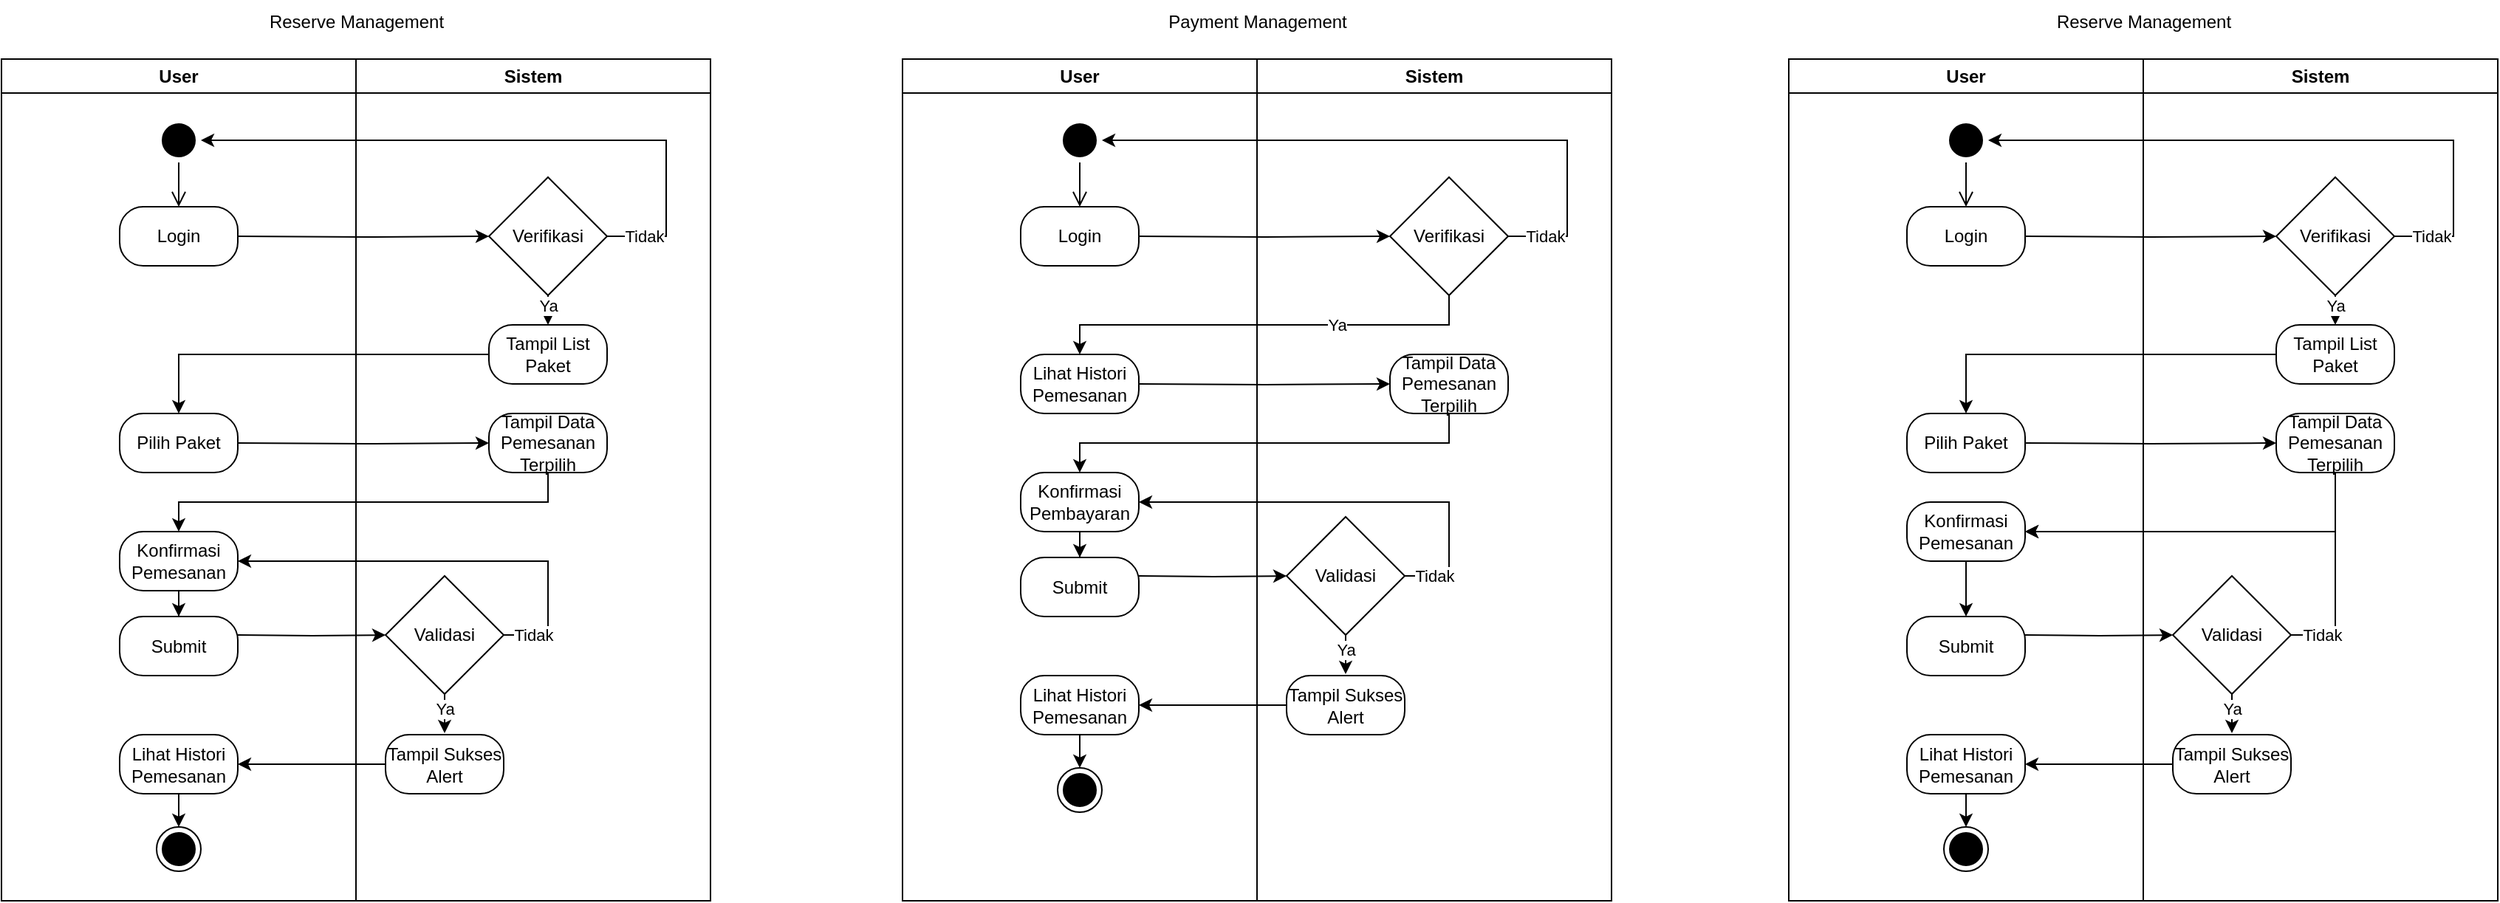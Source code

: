 <mxfile version="21.3.5" type="github">
  <diagram name="Page-1" id="RA8yZGv-ZoPuXi_oiTvQ">
    <mxGraphModel dx="-1170" dy="611" grid="1" gridSize="10" guides="1" tooltips="1" connect="1" arrows="1" fold="1" page="1" pageScale="1" pageWidth="827" pageHeight="1169" math="0" shadow="0">
      <root>
        <mxCell id="0" />
        <mxCell id="1" parent="0" />
        <mxCell id="0CS6tqCQIEhZepHbCGoQ-1" value="User" style="swimlane;whiteSpace=wrap;startSize=23;" vertex="1" parent="1">
          <mxGeometry x="3030" y="120" width="240" height="570" as="geometry" />
        </mxCell>
        <mxCell id="0CS6tqCQIEhZepHbCGoQ-2" value="" style="ellipse;shape=startState;fillColor=#000000;strokeColor=#000000;" vertex="1" parent="0CS6tqCQIEhZepHbCGoQ-1">
          <mxGeometry x="105" y="40" width="30" height="30" as="geometry" />
        </mxCell>
        <mxCell id="0CS6tqCQIEhZepHbCGoQ-3" value="" style="edgeStyle=elbowEdgeStyle;elbow=horizontal;verticalAlign=bottom;endArrow=open;endSize=8;strokeColor=#000000;endFill=1;rounded=0;entryX=0.5;entryY=0;entryDx=0;entryDy=0;entryPerimeter=0;" edge="1" parent="0CS6tqCQIEhZepHbCGoQ-1">
          <mxGeometry x="100" y="40" as="geometry">
            <mxPoint x="115" y="100" as="targetPoint" />
            <mxPoint x="114.714" y="100" as="sourcePoint" />
          </mxGeometry>
        </mxCell>
        <mxCell id="0CS6tqCQIEhZepHbCGoQ-4" value="" style="edgeStyle=elbowEdgeStyle;elbow=horizontal;verticalAlign=bottom;endArrow=open;endSize=8;strokeColor=#000000;endFill=1;rounded=0;entryX=0.5;entryY=0;entryDx=0;entryDy=0;entryPerimeter=0;" edge="1" parent="0CS6tqCQIEhZepHbCGoQ-1" source="0CS6tqCQIEhZepHbCGoQ-2">
          <mxGeometry x="100" y="40" as="geometry">
            <mxPoint x="120" y="100" as="targetPoint" />
            <mxPoint x="155" y="190" as="sourcePoint" />
          </mxGeometry>
        </mxCell>
        <mxCell id="0CS6tqCQIEhZepHbCGoQ-5" value="Login" style="rounded=1;whiteSpace=wrap;html=1;arcSize=40;fontColor=#000000;fillColor=#FFFFFF;strokeColor=#000000;" vertex="1" parent="0CS6tqCQIEhZepHbCGoQ-1">
          <mxGeometry x="80" y="100" width="80" height="40" as="geometry" />
        </mxCell>
        <mxCell id="0CS6tqCQIEhZepHbCGoQ-6" value="Pilih Paket" style="rounded=1;whiteSpace=wrap;html=1;arcSize=40;fontColor=#000000;fillColor=#FFFFFF;strokeColor=#000000;" vertex="1" parent="0CS6tqCQIEhZepHbCGoQ-1">
          <mxGeometry x="80" y="240" width="80" height="40" as="geometry" />
        </mxCell>
        <mxCell id="0CS6tqCQIEhZepHbCGoQ-7" value="" style="edgeStyle=orthogonalEdgeStyle;rounded=0;orthogonalLoop=1;jettySize=auto;html=1;" edge="1" parent="0CS6tqCQIEhZepHbCGoQ-1" source="0CS6tqCQIEhZepHbCGoQ-8" target="0CS6tqCQIEhZepHbCGoQ-9">
          <mxGeometry relative="1" as="geometry" />
        </mxCell>
        <mxCell id="0CS6tqCQIEhZepHbCGoQ-8" value="Konfirmasi Pemesanan" style="rounded=1;whiteSpace=wrap;html=1;arcSize=40;fontColor=#000000;fillColor=#FFFFFF;strokeColor=#000000;" vertex="1" parent="0CS6tqCQIEhZepHbCGoQ-1">
          <mxGeometry x="80" y="320" width="80" height="40" as="geometry" />
        </mxCell>
        <mxCell id="0CS6tqCQIEhZepHbCGoQ-9" value="Submit" style="rounded=1;whiteSpace=wrap;html=1;arcSize=40;fontColor=#000000;fillColor=#FFFFFF;strokeColor=#000000;" vertex="1" parent="0CS6tqCQIEhZepHbCGoQ-1">
          <mxGeometry x="80" y="377.5" width="80" height="40" as="geometry" />
        </mxCell>
        <mxCell id="0CS6tqCQIEhZepHbCGoQ-18" value="Lihat Histori Pemesanan" style="rounded=1;whiteSpace=wrap;html=1;arcSize=40;fontColor=#000000;fillColor=#FFFFFF;strokeColor=#000000;" vertex="1" parent="0CS6tqCQIEhZepHbCGoQ-1">
          <mxGeometry x="80" y="457.5" width="80" height="40" as="geometry" />
        </mxCell>
        <mxCell id="0CS6tqCQIEhZepHbCGoQ-19" value="" style="ellipse;shape=endState;fillColor=#000000;strokeColor=#000000;" vertex="1" parent="0CS6tqCQIEhZepHbCGoQ-1">
          <mxGeometry x="105" y="520" width="30" height="30" as="geometry" />
        </mxCell>
        <mxCell id="0CS6tqCQIEhZepHbCGoQ-25" value="" style="edgeStyle=orthogonalEdgeStyle;rounded=0;orthogonalLoop=1;jettySize=auto;html=1;" edge="1" parent="0CS6tqCQIEhZepHbCGoQ-1" source="0CS6tqCQIEhZepHbCGoQ-18" target="0CS6tqCQIEhZepHbCGoQ-19">
          <mxGeometry relative="1" as="geometry" />
        </mxCell>
        <mxCell id="0CS6tqCQIEhZepHbCGoQ-10" value="Sistem" style="swimlane;whiteSpace=wrap;startSize=23;" vertex="1" parent="1">
          <mxGeometry x="3270" y="120" width="240" height="570" as="geometry" />
        </mxCell>
        <mxCell id="0CS6tqCQIEhZepHbCGoQ-11" value="Ya" style="edgeStyle=orthogonalEdgeStyle;rounded=0;orthogonalLoop=1;jettySize=auto;html=1;entryX=0.5;entryY=0;entryDx=0;entryDy=0;exitX=0.5;exitY=1;exitDx=0;exitDy=0;" edge="1" parent="0CS6tqCQIEhZepHbCGoQ-10" source="0CS6tqCQIEhZepHbCGoQ-14" target="0CS6tqCQIEhZepHbCGoQ-16">
          <mxGeometry x="-0.333" relative="1" as="geometry">
            <mxPoint x="135" y="180" as="targetPoint" />
            <mxPoint as="offset" />
            <mxPoint x="130.0" y="155" as="sourcePoint" />
          </mxGeometry>
        </mxCell>
        <mxCell id="0CS6tqCQIEhZepHbCGoQ-14" value="Verifikasi" style="rhombus;whiteSpace=wrap;html=1;" vertex="1" parent="0CS6tqCQIEhZepHbCGoQ-10">
          <mxGeometry x="90" y="80" width="80" height="80" as="geometry" />
        </mxCell>
        <mxCell id="0CS6tqCQIEhZepHbCGoQ-15" value="Validasi" style="rhombus;whiteSpace=wrap;html=1;" vertex="1" parent="0CS6tqCQIEhZepHbCGoQ-10">
          <mxGeometry x="20" y="350" width="80" height="80" as="geometry" />
        </mxCell>
        <mxCell id="0CS6tqCQIEhZepHbCGoQ-16" value="Tampil List Paket" style="rounded=1;whiteSpace=wrap;html=1;arcSize=40;fontColor=#000000;fillColor=#FFFFFF;strokeColor=#000000;" vertex="1" parent="0CS6tqCQIEhZepHbCGoQ-10">
          <mxGeometry x="90" y="180" width="80" height="40" as="geometry" />
        </mxCell>
        <mxCell id="0CS6tqCQIEhZepHbCGoQ-17" value="Tampil Data Pemesanan Terpilih" style="rounded=1;whiteSpace=wrap;html=1;arcSize=40;fontColor=#000000;fillColor=#FFFFFF;strokeColor=#000000;" vertex="1" parent="0CS6tqCQIEhZepHbCGoQ-10">
          <mxGeometry x="90" y="240" width="80" height="40" as="geometry" />
        </mxCell>
        <mxCell id="0CS6tqCQIEhZepHbCGoQ-22" value="Ya" style="edgeStyle=orthogonalEdgeStyle;rounded=0;orthogonalLoop=1;jettySize=auto;html=1;" edge="1" parent="0CS6tqCQIEhZepHbCGoQ-10">
          <mxGeometry x="-0.2" relative="1" as="geometry">
            <mxPoint x="60" y="429.0" as="sourcePoint" />
            <mxPoint x="60" y="456.5" as="targetPoint" />
            <mxPoint as="offset" />
          </mxGeometry>
        </mxCell>
        <mxCell id="0CS6tqCQIEhZepHbCGoQ-23" value="Tampil Sukses Alert" style="rounded=1;whiteSpace=wrap;html=1;arcSize=40;fontColor=#000000;fillColor=#FFFFFF;strokeColor=#000000;" vertex="1" parent="0CS6tqCQIEhZepHbCGoQ-10">
          <mxGeometry x="20" y="457.5" width="80" height="40" as="geometry" />
        </mxCell>
        <mxCell id="0CS6tqCQIEhZepHbCGoQ-26" style="edgeStyle=orthogonalEdgeStyle;rounded=0;orthogonalLoop=1;jettySize=auto;html=1;entryX=0;entryY=0.5;entryDx=0;entryDy=0;exitX=1;exitY=0.5;exitDx=0;exitDy=0;" edge="1" parent="1" target="0CS6tqCQIEhZepHbCGoQ-14">
          <mxGeometry relative="1" as="geometry">
            <mxPoint x="3190" y="240" as="sourcePoint" />
            <mxPoint x="3350" y="230" as="targetPoint" />
          </mxGeometry>
        </mxCell>
        <mxCell id="0CS6tqCQIEhZepHbCGoQ-27" style="edgeStyle=orthogonalEdgeStyle;rounded=0;orthogonalLoop=1;jettySize=auto;html=1;entryX=0.5;entryY=0;entryDx=0;entryDy=0;exitX=0;exitY=0.5;exitDx=0;exitDy=0;" edge="1" parent="1" source="0CS6tqCQIEhZepHbCGoQ-16">
          <mxGeometry relative="1" as="geometry">
            <mxPoint x="3365" y="320" as="sourcePoint" />
            <mxPoint x="3150" y="360" as="targetPoint" />
            <Array as="points">
              <mxPoint x="3150" y="320" />
            </Array>
          </mxGeometry>
        </mxCell>
        <mxCell id="0CS6tqCQIEhZepHbCGoQ-28" value="Reserve Management" style="text;html=1;align=center;verticalAlign=middle;resizable=0;points=[];autosize=1;strokeColor=none;fillColor=none;" vertex="1" parent="1">
          <mxGeometry x="3200" y="80" width="140" height="30" as="geometry" />
        </mxCell>
        <mxCell id="0CS6tqCQIEhZepHbCGoQ-29" style="edgeStyle=orthogonalEdgeStyle;rounded=0;orthogonalLoop=1;jettySize=auto;html=1;entryX=0;entryY=0.5;entryDx=0;entryDy=0;" edge="1" parent="1" target="0CS6tqCQIEhZepHbCGoQ-17">
          <mxGeometry relative="1" as="geometry">
            <mxPoint x="3190" y="380.0" as="sourcePoint" />
            <mxPoint x="3365" y="380" as="targetPoint" />
          </mxGeometry>
        </mxCell>
        <mxCell id="0CS6tqCQIEhZepHbCGoQ-30" value="" style="endArrow=classic;html=1;rounded=0;entryX=1;entryY=0.5;entryDx=0;entryDy=0;exitX=1;exitY=0.5;exitDx=0;exitDy=0;" edge="1" parent="1" source="0CS6tqCQIEhZepHbCGoQ-14" target="0CS6tqCQIEhZepHbCGoQ-2">
          <mxGeometry relative="1" as="geometry">
            <mxPoint x="3450" y="240" as="sourcePoint" />
            <mxPoint x="3580" y="322" as="targetPoint" />
            <Array as="points">
              <mxPoint x="3480" y="240" />
              <mxPoint x="3480" y="175" />
            </Array>
          </mxGeometry>
        </mxCell>
        <mxCell id="0CS6tqCQIEhZepHbCGoQ-31" value="Tidak" style="edgeLabel;resizable=0;html=1;align=center;verticalAlign=middle;" connectable="0" vertex="1" parent="0CS6tqCQIEhZepHbCGoQ-30">
          <mxGeometry relative="1" as="geometry">
            <mxPoint x="90" y="65" as="offset" />
          </mxGeometry>
        </mxCell>
        <mxCell id="0CS6tqCQIEhZepHbCGoQ-34" value="" style="edgeStyle=orthogonalEdgeStyle;rounded=0;orthogonalLoop=1;jettySize=auto;html=1;" edge="1" parent="1" target="0CS6tqCQIEhZepHbCGoQ-15">
          <mxGeometry relative="1" as="geometry">
            <mxPoint x="3190" y="510" as="sourcePoint" />
          </mxGeometry>
        </mxCell>
        <mxCell id="0CS6tqCQIEhZepHbCGoQ-107" style="edgeStyle=orthogonalEdgeStyle;rounded=0;orthogonalLoop=1;jettySize=auto;html=1;entryX=0.5;entryY=0;entryDx=0;entryDy=0;exitX=0.5;exitY=1;exitDx=0;exitDy=0;" edge="1" parent="1" source="0CS6tqCQIEhZepHbCGoQ-17" target="0CS6tqCQIEhZepHbCGoQ-8">
          <mxGeometry relative="1" as="geometry">
            <mxPoint x="3365" y="460" as="sourcePoint" />
          </mxGeometry>
        </mxCell>
        <mxCell id="0CS6tqCQIEhZepHbCGoQ-111" style="edgeStyle=orthogonalEdgeStyle;rounded=0;orthogonalLoop=1;jettySize=auto;html=1;entryX=1;entryY=0.5;entryDx=0;entryDy=0;exitX=1;exitY=0.5;exitDx=0;exitDy=0;" edge="1" parent="1" source="0CS6tqCQIEhZepHbCGoQ-15" target="0CS6tqCQIEhZepHbCGoQ-8">
          <mxGeometry relative="1" as="geometry">
            <Array as="points">
              <mxPoint x="3400" y="510" />
              <mxPoint x="3400" y="460" />
            </Array>
          </mxGeometry>
        </mxCell>
        <mxCell id="0CS6tqCQIEhZepHbCGoQ-113" value="Tidak" style="edgeLabel;html=1;align=center;verticalAlign=middle;resizable=0;points=[];" vertex="1" connectable="0" parent="0CS6tqCQIEhZepHbCGoQ-111">
          <mxGeometry x="-0.867" relative="1" as="geometry">
            <mxPoint as="offset" />
          </mxGeometry>
        </mxCell>
        <mxCell id="0CS6tqCQIEhZepHbCGoQ-24" value="" style="edgeStyle=orthogonalEdgeStyle;rounded=0;orthogonalLoop=1;jettySize=auto;html=1;exitX=0;exitY=0.5;exitDx=0;exitDy=0;entryX=1;entryY=0.5;entryDx=0;entryDy=0;" edge="1" parent="1" source="0CS6tqCQIEhZepHbCGoQ-23" target="0CS6tqCQIEhZepHbCGoQ-18">
          <mxGeometry relative="1" as="geometry">
            <mxPoint x="3290" y="607.5" as="sourcePoint" />
            <mxPoint x="3190" y="607.5" as="targetPoint" />
          </mxGeometry>
        </mxCell>
        <mxCell id="0CS6tqCQIEhZepHbCGoQ-114" value="User" style="swimlane;whiteSpace=wrap;startSize=23;" vertex="1" parent="1">
          <mxGeometry x="3640" y="120" width="240" height="570" as="geometry" />
        </mxCell>
        <mxCell id="0CS6tqCQIEhZepHbCGoQ-115" value="" style="ellipse;shape=startState;fillColor=#000000;strokeColor=#000000;" vertex="1" parent="0CS6tqCQIEhZepHbCGoQ-114">
          <mxGeometry x="105" y="40" width="30" height="30" as="geometry" />
        </mxCell>
        <mxCell id="0CS6tqCQIEhZepHbCGoQ-116" value="" style="edgeStyle=elbowEdgeStyle;elbow=horizontal;verticalAlign=bottom;endArrow=open;endSize=8;strokeColor=#000000;endFill=1;rounded=0;entryX=0.5;entryY=0;entryDx=0;entryDy=0;entryPerimeter=0;" edge="1" parent="0CS6tqCQIEhZepHbCGoQ-114">
          <mxGeometry x="100" y="40" as="geometry">
            <mxPoint x="115" y="100" as="targetPoint" />
            <mxPoint x="114.714" y="100" as="sourcePoint" />
          </mxGeometry>
        </mxCell>
        <mxCell id="0CS6tqCQIEhZepHbCGoQ-117" value="" style="edgeStyle=elbowEdgeStyle;elbow=horizontal;verticalAlign=bottom;endArrow=open;endSize=8;strokeColor=#000000;endFill=1;rounded=0;entryX=0.5;entryY=0;entryDx=0;entryDy=0;entryPerimeter=0;" edge="1" parent="0CS6tqCQIEhZepHbCGoQ-114" source="0CS6tqCQIEhZepHbCGoQ-115">
          <mxGeometry x="100" y="40" as="geometry">
            <mxPoint x="120" y="100" as="targetPoint" />
            <mxPoint x="155" y="190" as="sourcePoint" />
          </mxGeometry>
        </mxCell>
        <mxCell id="0CS6tqCQIEhZepHbCGoQ-118" value="Login" style="rounded=1;whiteSpace=wrap;html=1;arcSize=40;fontColor=#000000;fillColor=#FFFFFF;strokeColor=#000000;" vertex="1" parent="0CS6tqCQIEhZepHbCGoQ-114">
          <mxGeometry x="80" y="100" width="80" height="40" as="geometry" />
        </mxCell>
        <mxCell id="0CS6tqCQIEhZepHbCGoQ-119" value="Lihat Histori Pemesanan" style="rounded=1;whiteSpace=wrap;html=1;arcSize=40;fontColor=#000000;fillColor=#FFFFFF;strokeColor=#000000;" vertex="1" parent="0CS6tqCQIEhZepHbCGoQ-114">
          <mxGeometry x="80" y="200" width="80" height="40" as="geometry" />
        </mxCell>
        <mxCell id="0CS6tqCQIEhZepHbCGoQ-120" value="" style="edgeStyle=orthogonalEdgeStyle;rounded=0;orthogonalLoop=1;jettySize=auto;html=1;" edge="1" parent="0CS6tqCQIEhZepHbCGoQ-114" source="0CS6tqCQIEhZepHbCGoQ-121" target="0CS6tqCQIEhZepHbCGoQ-122">
          <mxGeometry relative="1" as="geometry" />
        </mxCell>
        <mxCell id="0CS6tqCQIEhZepHbCGoQ-121" value="Konfirmasi Pembayaran" style="rounded=1;whiteSpace=wrap;html=1;arcSize=40;fontColor=#000000;fillColor=#FFFFFF;strokeColor=#000000;" vertex="1" parent="0CS6tqCQIEhZepHbCGoQ-114">
          <mxGeometry x="80" y="280" width="80" height="40" as="geometry" />
        </mxCell>
        <mxCell id="0CS6tqCQIEhZepHbCGoQ-122" value="Submit" style="rounded=1;whiteSpace=wrap;html=1;arcSize=40;fontColor=#000000;fillColor=#FFFFFF;strokeColor=#000000;" vertex="1" parent="0CS6tqCQIEhZepHbCGoQ-114">
          <mxGeometry x="80" y="337.5" width="80" height="40" as="geometry" />
        </mxCell>
        <mxCell id="0CS6tqCQIEhZepHbCGoQ-123" value="Lihat Histori Pemesanan" style="rounded=1;whiteSpace=wrap;html=1;arcSize=40;fontColor=#000000;fillColor=#FFFFFF;strokeColor=#000000;" vertex="1" parent="0CS6tqCQIEhZepHbCGoQ-114">
          <mxGeometry x="80" y="417.5" width="80" height="40" as="geometry" />
        </mxCell>
        <mxCell id="0CS6tqCQIEhZepHbCGoQ-124" value="" style="ellipse;shape=endState;fillColor=#000000;strokeColor=#000000;" vertex="1" parent="0CS6tqCQIEhZepHbCGoQ-114">
          <mxGeometry x="105" y="480" width="30" height="30" as="geometry" />
        </mxCell>
        <mxCell id="0CS6tqCQIEhZepHbCGoQ-125" value="" style="edgeStyle=orthogonalEdgeStyle;rounded=0;orthogonalLoop=1;jettySize=auto;html=1;" edge="1" parent="0CS6tqCQIEhZepHbCGoQ-114" source="0CS6tqCQIEhZepHbCGoQ-123" target="0CS6tqCQIEhZepHbCGoQ-124">
          <mxGeometry relative="1" as="geometry" />
        </mxCell>
        <mxCell id="0CS6tqCQIEhZepHbCGoQ-126" value="Sistem" style="swimlane;whiteSpace=wrap;startSize=23;" vertex="1" parent="1">
          <mxGeometry x="3880" y="120" width="240" height="570" as="geometry" />
        </mxCell>
        <mxCell id="0CS6tqCQIEhZepHbCGoQ-128" value="Verifikasi" style="rhombus;whiteSpace=wrap;html=1;" vertex="1" parent="0CS6tqCQIEhZepHbCGoQ-126">
          <mxGeometry x="90" y="80" width="80" height="80" as="geometry" />
        </mxCell>
        <mxCell id="0CS6tqCQIEhZepHbCGoQ-129" value="Validasi" style="rhombus;whiteSpace=wrap;html=1;" vertex="1" parent="0CS6tqCQIEhZepHbCGoQ-126">
          <mxGeometry x="20" y="310" width="80" height="80" as="geometry" />
        </mxCell>
        <mxCell id="0CS6tqCQIEhZepHbCGoQ-131" value="Tampil Data Pemesanan Terpilih" style="rounded=1;whiteSpace=wrap;html=1;arcSize=40;fontColor=#000000;fillColor=#FFFFFF;strokeColor=#000000;" vertex="1" parent="0CS6tqCQIEhZepHbCGoQ-126">
          <mxGeometry x="90" y="200" width="80" height="40" as="geometry" />
        </mxCell>
        <mxCell id="0CS6tqCQIEhZepHbCGoQ-132" value="Ya" style="edgeStyle=orthogonalEdgeStyle;rounded=0;orthogonalLoop=1;jettySize=auto;html=1;" edge="1" parent="0CS6tqCQIEhZepHbCGoQ-126">
          <mxGeometry x="-0.2" relative="1" as="geometry">
            <mxPoint x="60" y="389.0" as="sourcePoint" />
            <mxPoint x="60" y="416.5" as="targetPoint" />
            <mxPoint as="offset" />
          </mxGeometry>
        </mxCell>
        <mxCell id="0CS6tqCQIEhZepHbCGoQ-133" value="Tampil Sukses Alert" style="rounded=1;whiteSpace=wrap;html=1;arcSize=40;fontColor=#000000;fillColor=#FFFFFF;strokeColor=#000000;" vertex="1" parent="0CS6tqCQIEhZepHbCGoQ-126">
          <mxGeometry x="20" y="417.5" width="80" height="40" as="geometry" />
        </mxCell>
        <mxCell id="0CS6tqCQIEhZepHbCGoQ-134" style="edgeStyle=orthogonalEdgeStyle;rounded=0;orthogonalLoop=1;jettySize=auto;html=1;entryX=0;entryY=0.5;entryDx=0;entryDy=0;exitX=1;exitY=0.5;exitDx=0;exitDy=0;" edge="1" target="0CS6tqCQIEhZepHbCGoQ-128" parent="1">
          <mxGeometry relative="1" as="geometry">
            <mxPoint x="3800" y="240" as="sourcePoint" />
            <mxPoint x="3960" y="230" as="targetPoint" />
          </mxGeometry>
        </mxCell>
        <mxCell id="0CS6tqCQIEhZepHbCGoQ-136" value="Payment Management" style="text;html=1;align=center;verticalAlign=middle;resizable=0;points=[];autosize=1;strokeColor=none;fillColor=none;" vertex="1" parent="1">
          <mxGeometry x="3810" y="80" width="140" height="30" as="geometry" />
        </mxCell>
        <mxCell id="0CS6tqCQIEhZepHbCGoQ-137" style="edgeStyle=orthogonalEdgeStyle;rounded=0;orthogonalLoop=1;jettySize=auto;html=1;entryX=0;entryY=0.5;entryDx=0;entryDy=0;" edge="1" target="0CS6tqCQIEhZepHbCGoQ-131" parent="1">
          <mxGeometry relative="1" as="geometry">
            <mxPoint x="3800" y="340.0" as="sourcePoint" />
            <mxPoint x="3975" y="340" as="targetPoint" />
          </mxGeometry>
        </mxCell>
        <mxCell id="0CS6tqCQIEhZepHbCGoQ-138" value="" style="endArrow=classic;html=1;rounded=0;entryX=1;entryY=0.5;entryDx=0;entryDy=0;exitX=1;exitY=0.5;exitDx=0;exitDy=0;" edge="1" source="0CS6tqCQIEhZepHbCGoQ-128" target="0CS6tqCQIEhZepHbCGoQ-115" parent="1">
          <mxGeometry relative="1" as="geometry">
            <mxPoint x="4060" y="240" as="sourcePoint" />
            <mxPoint x="4190" y="322" as="targetPoint" />
            <Array as="points">
              <mxPoint x="4090" y="240" />
              <mxPoint x="4090" y="175" />
            </Array>
          </mxGeometry>
        </mxCell>
        <mxCell id="0CS6tqCQIEhZepHbCGoQ-139" value="Tidak" style="edgeLabel;resizable=0;html=1;align=center;verticalAlign=middle;" connectable="0" vertex="1" parent="0CS6tqCQIEhZepHbCGoQ-138">
          <mxGeometry relative="1" as="geometry">
            <mxPoint x="90" y="65" as="offset" />
          </mxGeometry>
        </mxCell>
        <mxCell id="0CS6tqCQIEhZepHbCGoQ-140" value="" style="edgeStyle=orthogonalEdgeStyle;rounded=0;orthogonalLoop=1;jettySize=auto;html=1;" edge="1" target="0CS6tqCQIEhZepHbCGoQ-129" parent="1">
          <mxGeometry relative="1" as="geometry">
            <mxPoint x="3800" y="470" as="sourcePoint" />
          </mxGeometry>
        </mxCell>
        <mxCell id="0CS6tqCQIEhZepHbCGoQ-141" style="edgeStyle=orthogonalEdgeStyle;rounded=0;orthogonalLoop=1;jettySize=auto;html=1;entryX=0.5;entryY=0;entryDx=0;entryDy=0;exitX=0.5;exitY=1;exitDx=0;exitDy=0;" edge="1" source="0CS6tqCQIEhZepHbCGoQ-131" target="0CS6tqCQIEhZepHbCGoQ-121" parent="1">
          <mxGeometry relative="1" as="geometry">
            <mxPoint x="3975" y="420" as="sourcePoint" />
          </mxGeometry>
        </mxCell>
        <mxCell id="0CS6tqCQIEhZepHbCGoQ-142" style="edgeStyle=orthogonalEdgeStyle;rounded=0;orthogonalLoop=1;jettySize=auto;html=1;entryX=1;entryY=0.5;entryDx=0;entryDy=0;exitX=1;exitY=0.5;exitDx=0;exitDy=0;" edge="1" source="0CS6tqCQIEhZepHbCGoQ-129" target="0CS6tqCQIEhZepHbCGoQ-121" parent="1">
          <mxGeometry relative="1" as="geometry">
            <Array as="points">
              <mxPoint x="4010" y="470" />
              <mxPoint x="4010" y="420" />
            </Array>
          </mxGeometry>
        </mxCell>
        <mxCell id="0CS6tqCQIEhZepHbCGoQ-143" value="Tidak" style="edgeLabel;html=1;align=center;verticalAlign=middle;resizable=0;points=[];" vertex="1" connectable="0" parent="0CS6tqCQIEhZepHbCGoQ-142">
          <mxGeometry x="-0.867" relative="1" as="geometry">
            <mxPoint as="offset" />
          </mxGeometry>
        </mxCell>
        <mxCell id="0CS6tqCQIEhZepHbCGoQ-144" value="" style="edgeStyle=orthogonalEdgeStyle;rounded=0;orthogonalLoop=1;jettySize=auto;html=1;exitX=0;exitY=0.5;exitDx=0;exitDy=0;entryX=1;entryY=0.5;entryDx=0;entryDy=0;" edge="1" source="0CS6tqCQIEhZepHbCGoQ-133" target="0CS6tqCQIEhZepHbCGoQ-123" parent="1">
          <mxGeometry relative="1" as="geometry">
            <mxPoint x="3900" y="567.5" as="sourcePoint" />
            <mxPoint x="3800" y="567.5" as="targetPoint" />
          </mxGeometry>
        </mxCell>
        <mxCell id="0CS6tqCQIEhZepHbCGoQ-145" value="User" style="swimlane;whiteSpace=wrap" vertex="1" parent="1">
          <mxGeometry x="4240" y="120" width="240" height="570" as="geometry" />
        </mxCell>
        <mxCell id="0CS6tqCQIEhZepHbCGoQ-146" value="" style="ellipse;shape=startState;fillColor=#000000;strokeColor=#000000;" vertex="1" parent="0CS6tqCQIEhZepHbCGoQ-145">
          <mxGeometry x="105" y="40" width="30" height="30" as="geometry" />
        </mxCell>
        <mxCell id="0CS6tqCQIEhZepHbCGoQ-147" value="" style="edgeStyle=elbowEdgeStyle;elbow=horizontal;verticalAlign=bottom;endArrow=open;endSize=8;strokeColor=#000000;endFill=1;rounded=0;entryX=0.5;entryY=0;entryDx=0;entryDy=0;entryPerimeter=0;" edge="1" parent="0CS6tqCQIEhZepHbCGoQ-145">
          <mxGeometry x="100" y="40" as="geometry">
            <mxPoint x="115" y="100" as="targetPoint" />
            <mxPoint x="114.714" y="100" as="sourcePoint" />
          </mxGeometry>
        </mxCell>
        <mxCell id="0CS6tqCQIEhZepHbCGoQ-148" value="" style="edgeStyle=elbowEdgeStyle;elbow=horizontal;verticalAlign=bottom;endArrow=open;endSize=8;strokeColor=#000000;endFill=1;rounded=0;entryX=0.5;entryY=0;entryDx=0;entryDy=0;entryPerimeter=0;" edge="1" parent="0CS6tqCQIEhZepHbCGoQ-145" source="0CS6tqCQIEhZepHbCGoQ-146">
          <mxGeometry x="100" y="40" as="geometry">
            <mxPoint x="120" y="100" as="targetPoint" />
            <mxPoint x="155" y="190" as="sourcePoint" />
          </mxGeometry>
        </mxCell>
        <mxCell id="0CS6tqCQIEhZepHbCGoQ-149" value="Login" style="rounded=1;whiteSpace=wrap;html=1;arcSize=40;fontColor=#000000;fillColor=#FFFFFF;strokeColor=#000000;" vertex="1" parent="0CS6tqCQIEhZepHbCGoQ-145">
          <mxGeometry x="80" y="100" width="80" height="40" as="geometry" />
        </mxCell>
        <mxCell id="0CS6tqCQIEhZepHbCGoQ-150" value="Pilih Paket" style="rounded=1;whiteSpace=wrap;html=1;arcSize=40;fontColor=#000000;fillColor=#FFFFFF;strokeColor=#000000;" vertex="1" parent="0CS6tqCQIEhZepHbCGoQ-145">
          <mxGeometry x="80" y="240" width="80" height="40" as="geometry" />
        </mxCell>
        <mxCell id="0CS6tqCQIEhZepHbCGoQ-151" value="" style="edgeStyle=orthogonalEdgeStyle;rounded=0;orthogonalLoop=1;jettySize=auto;html=1;" edge="1" parent="0CS6tqCQIEhZepHbCGoQ-145" source="0CS6tqCQIEhZepHbCGoQ-152" target="0CS6tqCQIEhZepHbCGoQ-153">
          <mxGeometry relative="1" as="geometry" />
        </mxCell>
        <mxCell id="0CS6tqCQIEhZepHbCGoQ-152" value="Konfirmasi Pemesanan" style="rounded=1;whiteSpace=wrap;html=1;arcSize=40;fontColor=#000000;fillColor=#FFFFFF;strokeColor=#000000;" vertex="1" parent="0CS6tqCQIEhZepHbCGoQ-145">
          <mxGeometry x="80" y="300" width="80" height="40" as="geometry" />
        </mxCell>
        <mxCell id="0CS6tqCQIEhZepHbCGoQ-153" value="Submit" style="rounded=1;whiteSpace=wrap;html=1;arcSize=40;fontColor=#000000;fillColor=#FFFFFF;strokeColor=#000000;" vertex="1" parent="0CS6tqCQIEhZepHbCGoQ-145">
          <mxGeometry x="80" y="377.5" width="80" height="40" as="geometry" />
        </mxCell>
        <mxCell id="0CS6tqCQIEhZepHbCGoQ-154" value="Lihat Histori Pemesanan" style="rounded=1;whiteSpace=wrap;html=1;arcSize=40;fontColor=#000000;fillColor=#FFFFFF;strokeColor=#000000;" vertex="1" parent="0CS6tqCQIEhZepHbCGoQ-145">
          <mxGeometry x="80" y="457.5" width="80" height="40" as="geometry" />
        </mxCell>
        <mxCell id="0CS6tqCQIEhZepHbCGoQ-155" value="" style="ellipse;shape=endState;fillColor=#000000;strokeColor=#000000;" vertex="1" parent="0CS6tqCQIEhZepHbCGoQ-145">
          <mxGeometry x="105" y="520" width="30" height="30" as="geometry" />
        </mxCell>
        <mxCell id="0CS6tqCQIEhZepHbCGoQ-156" value="" style="edgeStyle=orthogonalEdgeStyle;rounded=0;orthogonalLoop=1;jettySize=auto;html=1;" edge="1" parent="0CS6tqCQIEhZepHbCGoQ-145" source="0CS6tqCQIEhZepHbCGoQ-154" target="0CS6tqCQIEhZepHbCGoQ-155">
          <mxGeometry relative="1" as="geometry" />
        </mxCell>
        <mxCell id="0CS6tqCQIEhZepHbCGoQ-157" value="Sistem" style="swimlane;whiteSpace=wrap;startSize=23;" vertex="1" parent="1">
          <mxGeometry x="4480" y="120" width="240" height="570" as="geometry" />
        </mxCell>
        <mxCell id="0CS6tqCQIEhZepHbCGoQ-158" value="Ya" style="edgeStyle=orthogonalEdgeStyle;rounded=0;orthogonalLoop=1;jettySize=auto;html=1;entryX=0.5;entryY=0;entryDx=0;entryDy=0;exitX=0.5;exitY=1;exitDx=0;exitDy=0;" edge="1" parent="0CS6tqCQIEhZepHbCGoQ-157" source="0CS6tqCQIEhZepHbCGoQ-159" target="0CS6tqCQIEhZepHbCGoQ-161">
          <mxGeometry x="-0.333" relative="1" as="geometry">
            <mxPoint x="135" y="180" as="targetPoint" />
            <mxPoint as="offset" />
            <mxPoint x="130.0" y="155" as="sourcePoint" />
          </mxGeometry>
        </mxCell>
        <mxCell id="0CS6tqCQIEhZepHbCGoQ-159" value="Verifikasi" style="rhombus;whiteSpace=wrap;html=1;" vertex="1" parent="0CS6tqCQIEhZepHbCGoQ-157">
          <mxGeometry x="90" y="80" width="80" height="80" as="geometry" />
        </mxCell>
        <mxCell id="0CS6tqCQIEhZepHbCGoQ-160" value="Validasi" style="rhombus;whiteSpace=wrap;html=1;" vertex="1" parent="0CS6tqCQIEhZepHbCGoQ-157">
          <mxGeometry x="20" y="350" width="80" height="80" as="geometry" />
        </mxCell>
        <mxCell id="0CS6tqCQIEhZepHbCGoQ-161" value="Tampil List Paket" style="rounded=1;whiteSpace=wrap;html=1;arcSize=40;fontColor=#000000;fillColor=#FFFFFF;strokeColor=#000000;" vertex="1" parent="0CS6tqCQIEhZepHbCGoQ-157">
          <mxGeometry x="90" y="180" width="80" height="40" as="geometry" />
        </mxCell>
        <mxCell id="0CS6tqCQIEhZepHbCGoQ-162" value="Tampil Data Pemesanan Terpilih" style="rounded=1;whiteSpace=wrap;html=1;arcSize=40;fontColor=#000000;fillColor=#FFFFFF;strokeColor=#000000;" vertex="1" parent="0CS6tqCQIEhZepHbCGoQ-157">
          <mxGeometry x="90" y="240" width="80" height="40" as="geometry" />
        </mxCell>
        <mxCell id="0CS6tqCQIEhZepHbCGoQ-163" value="Ya" style="edgeStyle=orthogonalEdgeStyle;rounded=0;orthogonalLoop=1;jettySize=auto;html=1;" edge="1" parent="0CS6tqCQIEhZepHbCGoQ-157">
          <mxGeometry x="-0.2" relative="1" as="geometry">
            <mxPoint x="60" y="429.0" as="sourcePoint" />
            <mxPoint x="60" y="456.5" as="targetPoint" />
            <mxPoint as="offset" />
          </mxGeometry>
        </mxCell>
        <mxCell id="0CS6tqCQIEhZepHbCGoQ-164" value="Tampil Sukses Alert" style="rounded=1;whiteSpace=wrap;html=1;arcSize=40;fontColor=#000000;fillColor=#FFFFFF;strokeColor=#000000;" vertex="1" parent="0CS6tqCQIEhZepHbCGoQ-157">
          <mxGeometry x="20" y="457.5" width="80" height="40" as="geometry" />
        </mxCell>
        <mxCell id="0CS6tqCQIEhZepHbCGoQ-165" style="edgeStyle=orthogonalEdgeStyle;rounded=0;orthogonalLoop=1;jettySize=auto;html=1;entryX=0;entryY=0.5;entryDx=0;entryDy=0;exitX=1;exitY=0.5;exitDx=0;exitDy=0;" edge="1" target="0CS6tqCQIEhZepHbCGoQ-159" parent="1">
          <mxGeometry relative="1" as="geometry">
            <mxPoint x="4400" y="240" as="sourcePoint" />
            <mxPoint x="4560" y="230" as="targetPoint" />
          </mxGeometry>
        </mxCell>
        <mxCell id="0CS6tqCQIEhZepHbCGoQ-166" style="edgeStyle=orthogonalEdgeStyle;rounded=0;orthogonalLoop=1;jettySize=auto;html=1;entryX=0.5;entryY=0;entryDx=0;entryDy=0;exitX=0;exitY=0.5;exitDx=0;exitDy=0;" edge="1" source="0CS6tqCQIEhZepHbCGoQ-161" parent="1">
          <mxGeometry relative="1" as="geometry">
            <mxPoint x="4575" y="320" as="sourcePoint" />
            <mxPoint x="4360" y="360" as="targetPoint" />
            <Array as="points">
              <mxPoint x="4360" y="320" />
            </Array>
          </mxGeometry>
        </mxCell>
        <mxCell id="0CS6tqCQIEhZepHbCGoQ-167" value="Reserve Management" style="text;html=1;align=center;verticalAlign=middle;resizable=0;points=[];autosize=1;strokeColor=none;fillColor=none;" vertex="1" parent="1">
          <mxGeometry x="4410" y="80" width="140" height="30" as="geometry" />
        </mxCell>
        <mxCell id="0CS6tqCQIEhZepHbCGoQ-168" style="edgeStyle=orthogonalEdgeStyle;rounded=0;orthogonalLoop=1;jettySize=auto;html=1;entryX=0;entryY=0.5;entryDx=0;entryDy=0;" edge="1" target="0CS6tqCQIEhZepHbCGoQ-162" parent="1">
          <mxGeometry relative="1" as="geometry">
            <mxPoint x="4400" y="380.0" as="sourcePoint" />
            <mxPoint x="4575" y="380" as="targetPoint" />
          </mxGeometry>
        </mxCell>
        <mxCell id="0CS6tqCQIEhZepHbCGoQ-169" value="" style="endArrow=classic;html=1;rounded=0;entryX=1;entryY=0.5;entryDx=0;entryDy=0;exitX=1;exitY=0.5;exitDx=0;exitDy=0;" edge="1" source="0CS6tqCQIEhZepHbCGoQ-159" target="0CS6tqCQIEhZepHbCGoQ-146" parent="1">
          <mxGeometry relative="1" as="geometry">
            <mxPoint x="4660" y="240" as="sourcePoint" />
            <mxPoint x="4790" y="322" as="targetPoint" />
            <Array as="points">
              <mxPoint x="4690" y="240" />
              <mxPoint x="4690" y="175" />
            </Array>
          </mxGeometry>
        </mxCell>
        <mxCell id="0CS6tqCQIEhZepHbCGoQ-170" value="Tidak" style="edgeLabel;resizable=0;html=1;align=center;verticalAlign=middle;" connectable="0" vertex="1" parent="0CS6tqCQIEhZepHbCGoQ-169">
          <mxGeometry relative="1" as="geometry">
            <mxPoint x="90" y="65" as="offset" />
          </mxGeometry>
        </mxCell>
        <mxCell id="0CS6tqCQIEhZepHbCGoQ-171" value="" style="edgeStyle=orthogonalEdgeStyle;rounded=0;orthogonalLoop=1;jettySize=auto;html=1;" edge="1" target="0CS6tqCQIEhZepHbCGoQ-160" parent="1">
          <mxGeometry relative="1" as="geometry">
            <mxPoint x="4400" y="510" as="sourcePoint" />
          </mxGeometry>
        </mxCell>
        <mxCell id="0CS6tqCQIEhZepHbCGoQ-172" style="edgeStyle=orthogonalEdgeStyle;rounded=0;orthogonalLoop=1;jettySize=auto;html=1;entryX=1;entryY=0.5;entryDx=0;entryDy=0;exitX=0.5;exitY=1;exitDx=0;exitDy=0;" edge="1" source="0CS6tqCQIEhZepHbCGoQ-162" target="0CS6tqCQIEhZepHbCGoQ-152" parent="1">
          <mxGeometry relative="1" as="geometry">
            <mxPoint x="4575" y="460" as="sourcePoint" />
          </mxGeometry>
        </mxCell>
        <mxCell id="0CS6tqCQIEhZepHbCGoQ-173" style="edgeStyle=orthogonalEdgeStyle;rounded=0;orthogonalLoop=1;jettySize=auto;html=1;entryX=1;entryY=0.5;entryDx=0;entryDy=0;exitX=1;exitY=0.5;exitDx=0;exitDy=0;" edge="1" source="0CS6tqCQIEhZepHbCGoQ-160" target="0CS6tqCQIEhZepHbCGoQ-152" parent="1">
          <mxGeometry relative="1" as="geometry">
            <Array as="points">
              <mxPoint x="4610" y="510" />
              <mxPoint x="4610" y="440" />
            </Array>
          </mxGeometry>
        </mxCell>
        <mxCell id="0CS6tqCQIEhZepHbCGoQ-174" value="Tidak" style="edgeLabel;html=1;align=center;verticalAlign=middle;resizable=0;points=[];" vertex="1" connectable="0" parent="0CS6tqCQIEhZepHbCGoQ-173">
          <mxGeometry x="-0.867" relative="1" as="geometry">
            <mxPoint as="offset" />
          </mxGeometry>
        </mxCell>
        <mxCell id="0CS6tqCQIEhZepHbCGoQ-175" value="" style="edgeStyle=orthogonalEdgeStyle;rounded=0;orthogonalLoop=1;jettySize=auto;html=1;exitX=0;exitY=0.5;exitDx=0;exitDy=0;entryX=1;entryY=0.5;entryDx=0;entryDy=0;" edge="1" source="0CS6tqCQIEhZepHbCGoQ-164" target="0CS6tqCQIEhZepHbCGoQ-154" parent="1">
          <mxGeometry relative="1" as="geometry">
            <mxPoint x="4500" y="607.5" as="sourcePoint" />
            <mxPoint x="4400" y="607.5" as="targetPoint" />
          </mxGeometry>
        </mxCell>
        <mxCell id="0CS6tqCQIEhZepHbCGoQ-127" value="Ya" style="edgeStyle=orthogonalEdgeStyle;rounded=0;orthogonalLoop=1;jettySize=auto;html=1;entryX=0.5;entryY=0;entryDx=0;entryDy=0;exitX=0.5;exitY=1;exitDx=0;exitDy=0;" edge="1" parent="1" source="0CS6tqCQIEhZepHbCGoQ-128" target="0CS6tqCQIEhZepHbCGoQ-119">
          <mxGeometry x="-0.333" relative="1" as="geometry">
            <mxPoint x="4010" y="300" as="targetPoint" />
            <mxPoint as="offset" />
            <mxPoint x="4010" y="275" as="sourcePoint" />
          </mxGeometry>
        </mxCell>
      </root>
    </mxGraphModel>
  </diagram>
</mxfile>
